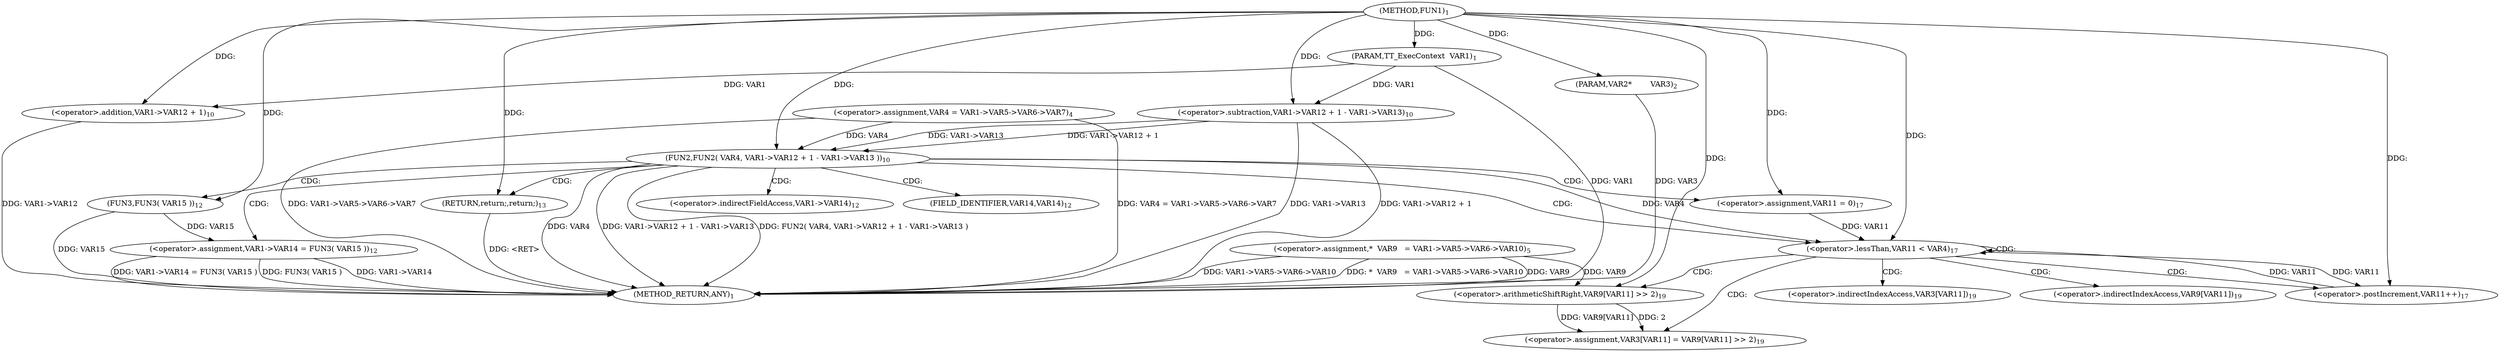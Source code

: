 digraph "FUN1" {  
"8" [label = <(METHOD,FUN1)<SUB>1</SUB>> ]
"72" [label = <(METHOD_RETURN,ANY)<SUB>1</SUB>> ]
"9" [label = <(PARAM,TT_ExecContext  VAR1)<SUB>1</SUB>> ]
"10" [label = <(PARAM,VAR2*        VAR3)<SUB>2</SUB>> ]
"13" [label = <(&lt;operator&gt;.assignment,VAR4 = VAR1-&gt;VAR5-&gt;VAR6-&gt;VAR7)<SUB>4</SUB>> ]
"23" [label = <(&lt;operator&gt;.assignment,*  VAR9   = VAR1-&gt;VAR5-&gt;VAR6-&gt;VAR10)<SUB>5</SUB>> ]
"34" [label = <(FUN2,FUN2( VAR4, VAR1-&gt;VAR12 + 1 - VAR1-&gt;VAR13 ))<SUB>10</SUB>> ]
"58" [label = <(&lt;operator&gt;.lessThan,VAR11 &lt; VAR4)<SUB>17</SUB>> ]
"61" [label = <(&lt;operator&gt;.postIncrement,VAR11++)<SUB>17</SUB>> ]
"63" [label = <(&lt;operator&gt;.assignment,VAR3[VAR11] = VAR9[VAR11] &gt;&gt; 2)<SUB>19</SUB>> ]
"46" [label = <(&lt;operator&gt;.assignment,VAR1-&gt;VAR14 = FUN3( VAR15 ))<SUB>12</SUB>> ]
"52" [label = <(RETURN,return;,return;)<SUB>13</SUB>> ]
"55" [label = <(&lt;operator&gt;.assignment,VAR11 = 0)<SUB>17</SUB>> ]
"36" [label = <(&lt;operator&gt;.subtraction,VAR1-&gt;VAR12 + 1 - VAR1-&gt;VAR13)<SUB>10</SUB>> ]
"67" [label = <(&lt;operator&gt;.arithmeticShiftRight,VAR9[VAR11] &gt;&gt; 2)<SUB>19</SUB>> ]
"37" [label = <(&lt;operator&gt;.addition,VAR1-&gt;VAR12 + 1)<SUB>10</SUB>> ]
"50" [label = <(FUN3,FUN3( VAR15 ))<SUB>12</SUB>> ]
"64" [label = <(&lt;operator&gt;.indirectIndexAccess,VAR3[VAR11])<SUB>19</SUB>> ]
"47" [label = <(&lt;operator&gt;.indirectFieldAccess,VAR1-&gt;VAR14)<SUB>12</SUB>> ]
"68" [label = <(&lt;operator&gt;.indirectIndexAccess,VAR9[VAR11])<SUB>19</SUB>> ]
"49" [label = <(FIELD_IDENTIFIER,VAR14,VAR14)<SUB>12</SUB>> ]
  "52" -> "72"  [ label = "DDG: &lt;RET&gt;"] 
  "9" -> "72"  [ label = "DDG: VAR1"] 
  "10" -> "72"  [ label = "DDG: VAR3"] 
  "13" -> "72"  [ label = "DDG: VAR1-&gt;VAR5-&gt;VAR6-&gt;VAR7"] 
  "13" -> "72"  [ label = "DDG: VAR4 = VAR1-&gt;VAR5-&gt;VAR6-&gt;VAR7"] 
  "23" -> "72"  [ label = "DDG: VAR9"] 
  "23" -> "72"  [ label = "DDG: VAR1-&gt;VAR5-&gt;VAR6-&gt;VAR10"] 
  "23" -> "72"  [ label = "DDG: *  VAR9   = VAR1-&gt;VAR5-&gt;VAR6-&gt;VAR10"] 
  "34" -> "72"  [ label = "DDG: VAR4"] 
  "37" -> "72"  [ label = "DDG: VAR1-&gt;VAR12"] 
  "36" -> "72"  [ label = "DDG: VAR1-&gt;VAR12 + 1"] 
  "36" -> "72"  [ label = "DDG: VAR1-&gt;VAR13"] 
  "34" -> "72"  [ label = "DDG: VAR1-&gt;VAR12 + 1 - VAR1-&gt;VAR13"] 
  "34" -> "72"  [ label = "DDG: FUN2( VAR4, VAR1-&gt;VAR12 + 1 - VAR1-&gt;VAR13 )"] 
  "46" -> "72"  [ label = "DDG: VAR1-&gt;VAR14"] 
  "46" -> "72"  [ label = "DDG: FUN3( VAR15 )"] 
  "46" -> "72"  [ label = "DDG: VAR1-&gt;VAR14 = FUN3( VAR15 )"] 
  "50" -> "72"  [ label = "DDG: VAR15"] 
  "8" -> "9"  [ label = "DDG: "] 
  "8" -> "10"  [ label = "DDG: "] 
  "67" -> "63"  [ label = "DDG: VAR9[VAR11]"] 
  "67" -> "63"  [ label = "DDG: 2"] 
  "13" -> "34"  [ label = "DDG: VAR4"] 
  "8" -> "34"  [ label = "DDG: "] 
  "36" -> "34"  [ label = "DDG: VAR1-&gt;VAR12 + 1"] 
  "36" -> "34"  [ label = "DDG: VAR1-&gt;VAR13"] 
  "50" -> "46"  [ label = "DDG: VAR15"] 
  "8" -> "52"  [ label = "DDG: "] 
  "8" -> "55"  [ label = "DDG: "] 
  "55" -> "58"  [ label = "DDG: VAR11"] 
  "61" -> "58"  [ label = "DDG: VAR11"] 
  "8" -> "58"  [ label = "DDG: "] 
  "34" -> "58"  [ label = "DDG: VAR4"] 
  "58" -> "61"  [ label = "DDG: VAR11"] 
  "8" -> "61"  [ label = "DDG: "] 
  "9" -> "36"  [ label = "DDG: VAR1"] 
  "8" -> "36"  [ label = "DDG: "] 
  "23" -> "67"  [ label = "DDG: VAR9"] 
  "8" -> "67"  [ label = "DDG: "] 
  "9" -> "37"  [ label = "DDG: VAR1"] 
  "8" -> "37"  [ label = "DDG: "] 
  "8" -> "50"  [ label = "DDG: "] 
  "34" -> "47"  [ label = "CDG: "] 
  "34" -> "58"  [ label = "CDG: "] 
  "34" -> "49"  [ label = "CDG: "] 
  "34" -> "52"  [ label = "CDG: "] 
  "34" -> "46"  [ label = "CDG: "] 
  "34" -> "50"  [ label = "CDG: "] 
  "34" -> "55"  [ label = "CDG: "] 
  "58" -> "58"  [ label = "CDG: "] 
  "58" -> "68"  [ label = "CDG: "] 
  "58" -> "61"  [ label = "CDG: "] 
  "58" -> "64"  [ label = "CDG: "] 
  "58" -> "67"  [ label = "CDG: "] 
  "58" -> "63"  [ label = "CDG: "] 
}
